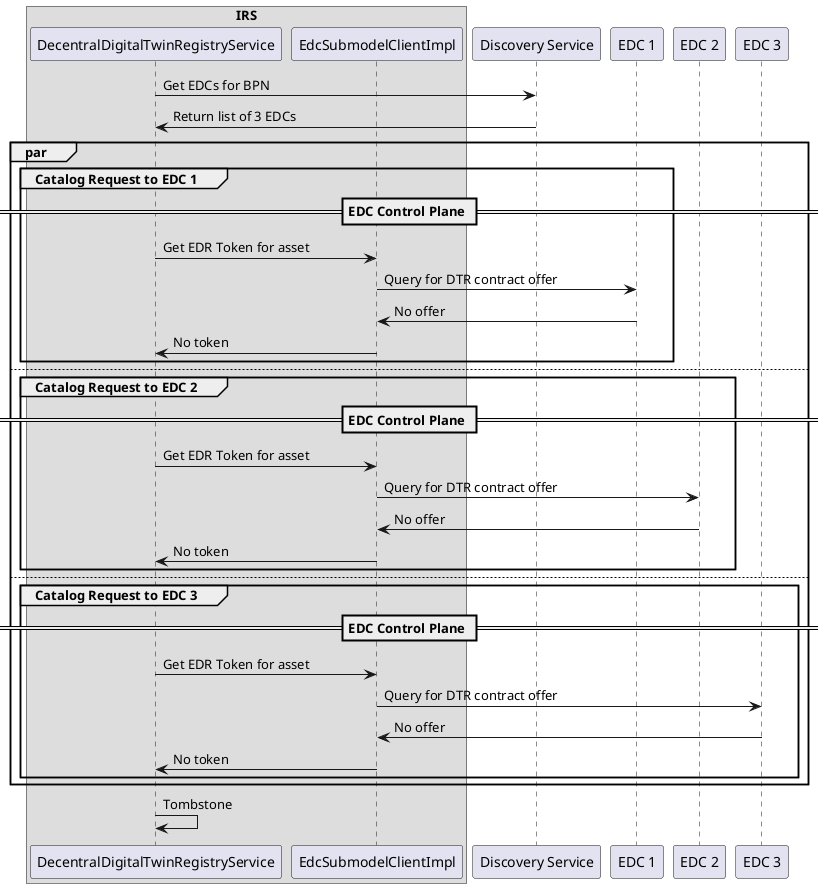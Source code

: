 @startuml

box IRS
    participant DecentralDigitalTwinRegistryService as DTRS
    participant EdcSubmodelClientImpl as EdcClient
end box

participant "Discovery Service" as DiscoveryService

participant "EDC 1" as EDCProvider1
participant "EDC 2" as EDCProvider2
participant "EDC 3" as EDCProvider3


' ConnectorEndpointsService.fetchConnectorEndpoints(String bpn) -- cacheable
DTRS -> DiscoveryService: Get EDCs for BPN
' discoveryFinderClient.findDiscoveryEndpoints(DiscoveryFinderRequest request)
DiscoveryService -> DTRS: Return list of 3 EDCs

par
    group Catalog Request to EDC 1

        == EDC Control Plane ==

        DTRS -> EdcClient: Get EDR Token for asset
        EdcClient -> EDCProvider1: Query for DTR contract offer
        EDCProvider1 -> EdcClient: No offer
        EdcClient -> DTRS: No token
    end

    else

    group Catalog Request to EDC 2

        == EDC Control Plane ==

        DTRS -> EdcClient: Get EDR Token for asset
        EdcClient -> EDCProvider2: Query for DTR contract offer
        EDCProvider2 -> EdcClient: No offer
        EdcClient -> DTRS: No token
    end

    else

    group Catalog Request to EDC 3

        == EDC Control Plane ==

        DTRS -> EdcClient: Get EDR Token for asset
        EdcClient -> EDCProvider3: Query for DTR contract offer
        EDCProvider3 -> EdcClient: No offer
        EdcClient -> DTRS: No token
    end
end

DTRS -> DTRS: Tombstone

@enduml
